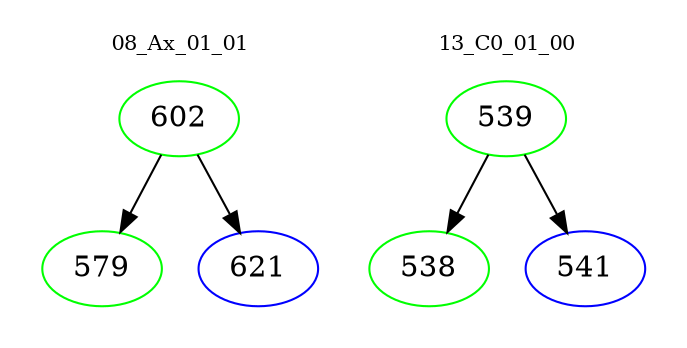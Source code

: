 digraph{
subgraph cluster_0 {
color = white
label = "08_Ax_01_01";
fontsize=10;
T0_602 [label="602", color="green"]
T0_602 -> T0_579 [color="black"]
T0_579 [label="579", color="green"]
T0_602 -> T0_621 [color="black"]
T0_621 [label="621", color="blue"]
}
subgraph cluster_1 {
color = white
label = "13_C0_01_00";
fontsize=10;
T1_539 [label="539", color="green"]
T1_539 -> T1_538 [color="black"]
T1_538 [label="538", color="green"]
T1_539 -> T1_541 [color="black"]
T1_541 [label="541", color="blue"]
}
}
